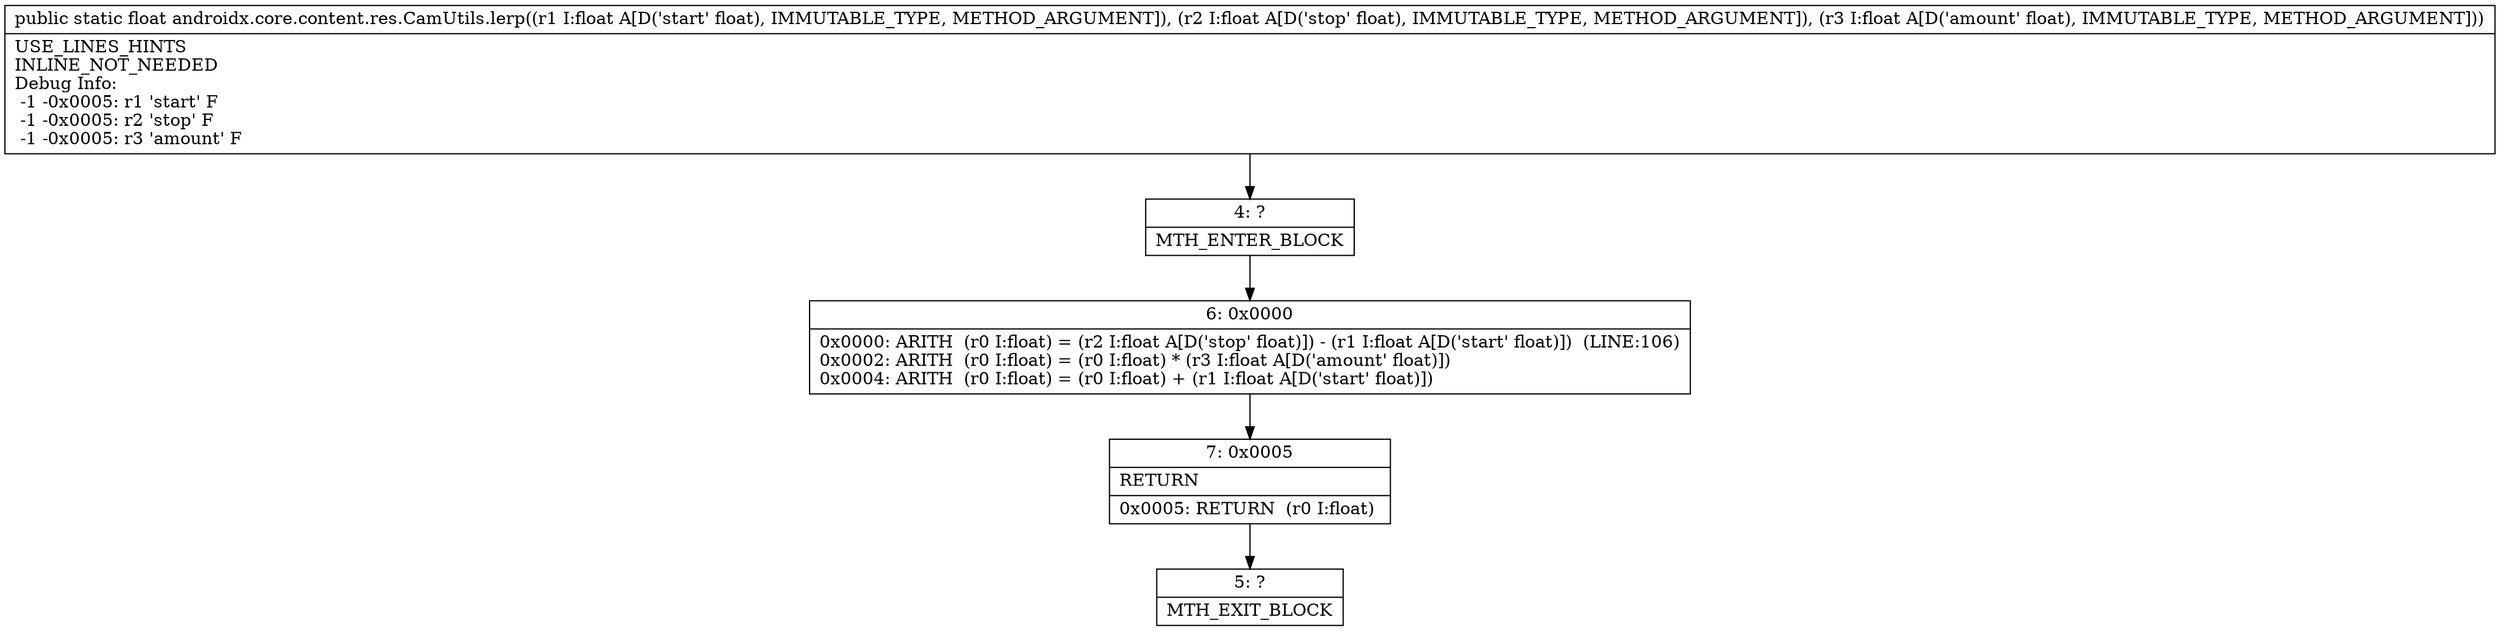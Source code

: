 digraph "CFG forandroidx.core.content.res.CamUtils.lerp(FFF)F" {
Node_4 [shape=record,label="{4\:\ ?|MTH_ENTER_BLOCK\l}"];
Node_6 [shape=record,label="{6\:\ 0x0000|0x0000: ARITH  (r0 I:float) = (r2 I:float A[D('stop' float)]) \- (r1 I:float A[D('start' float)])  (LINE:106)\l0x0002: ARITH  (r0 I:float) = (r0 I:float) * (r3 I:float A[D('amount' float)]) \l0x0004: ARITH  (r0 I:float) = (r0 I:float) + (r1 I:float A[D('start' float)]) \l}"];
Node_7 [shape=record,label="{7\:\ 0x0005|RETURN\l|0x0005: RETURN  (r0 I:float) \l}"];
Node_5 [shape=record,label="{5\:\ ?|MTH_EXIT_BLOCK\l}"];
MethodNode[shape=record,label="{public static float androidx.core.content.res.CamUtils.lerp((r1 I:float A[D('start' float), IMMUTABLE_TYPE, METHOD_ARGUMENT]), (r2 I:float A[D('stop' float), IMMUTABLE_TYPE, METHOD_ARGUMENT]), (r3 I:float A[D('amount' float), IMMUTABLE_TYPE, METHOD_ARGUMENT]))  | USE_LINES_HINTS\lINLINE_NOT_NEEDED\lDebug Info:\l  \-1 \-0x0005: r1 'start' F\l  \-1 \-0x0005: r2 'stop' F\l  \-1 \-0x0005: r3 'amount' F\l}"];
MethodNode -> Node_4;Node_4 -> Node_6;
Node_6 -> Node_7;
Node_7 -> Node_5;
}

